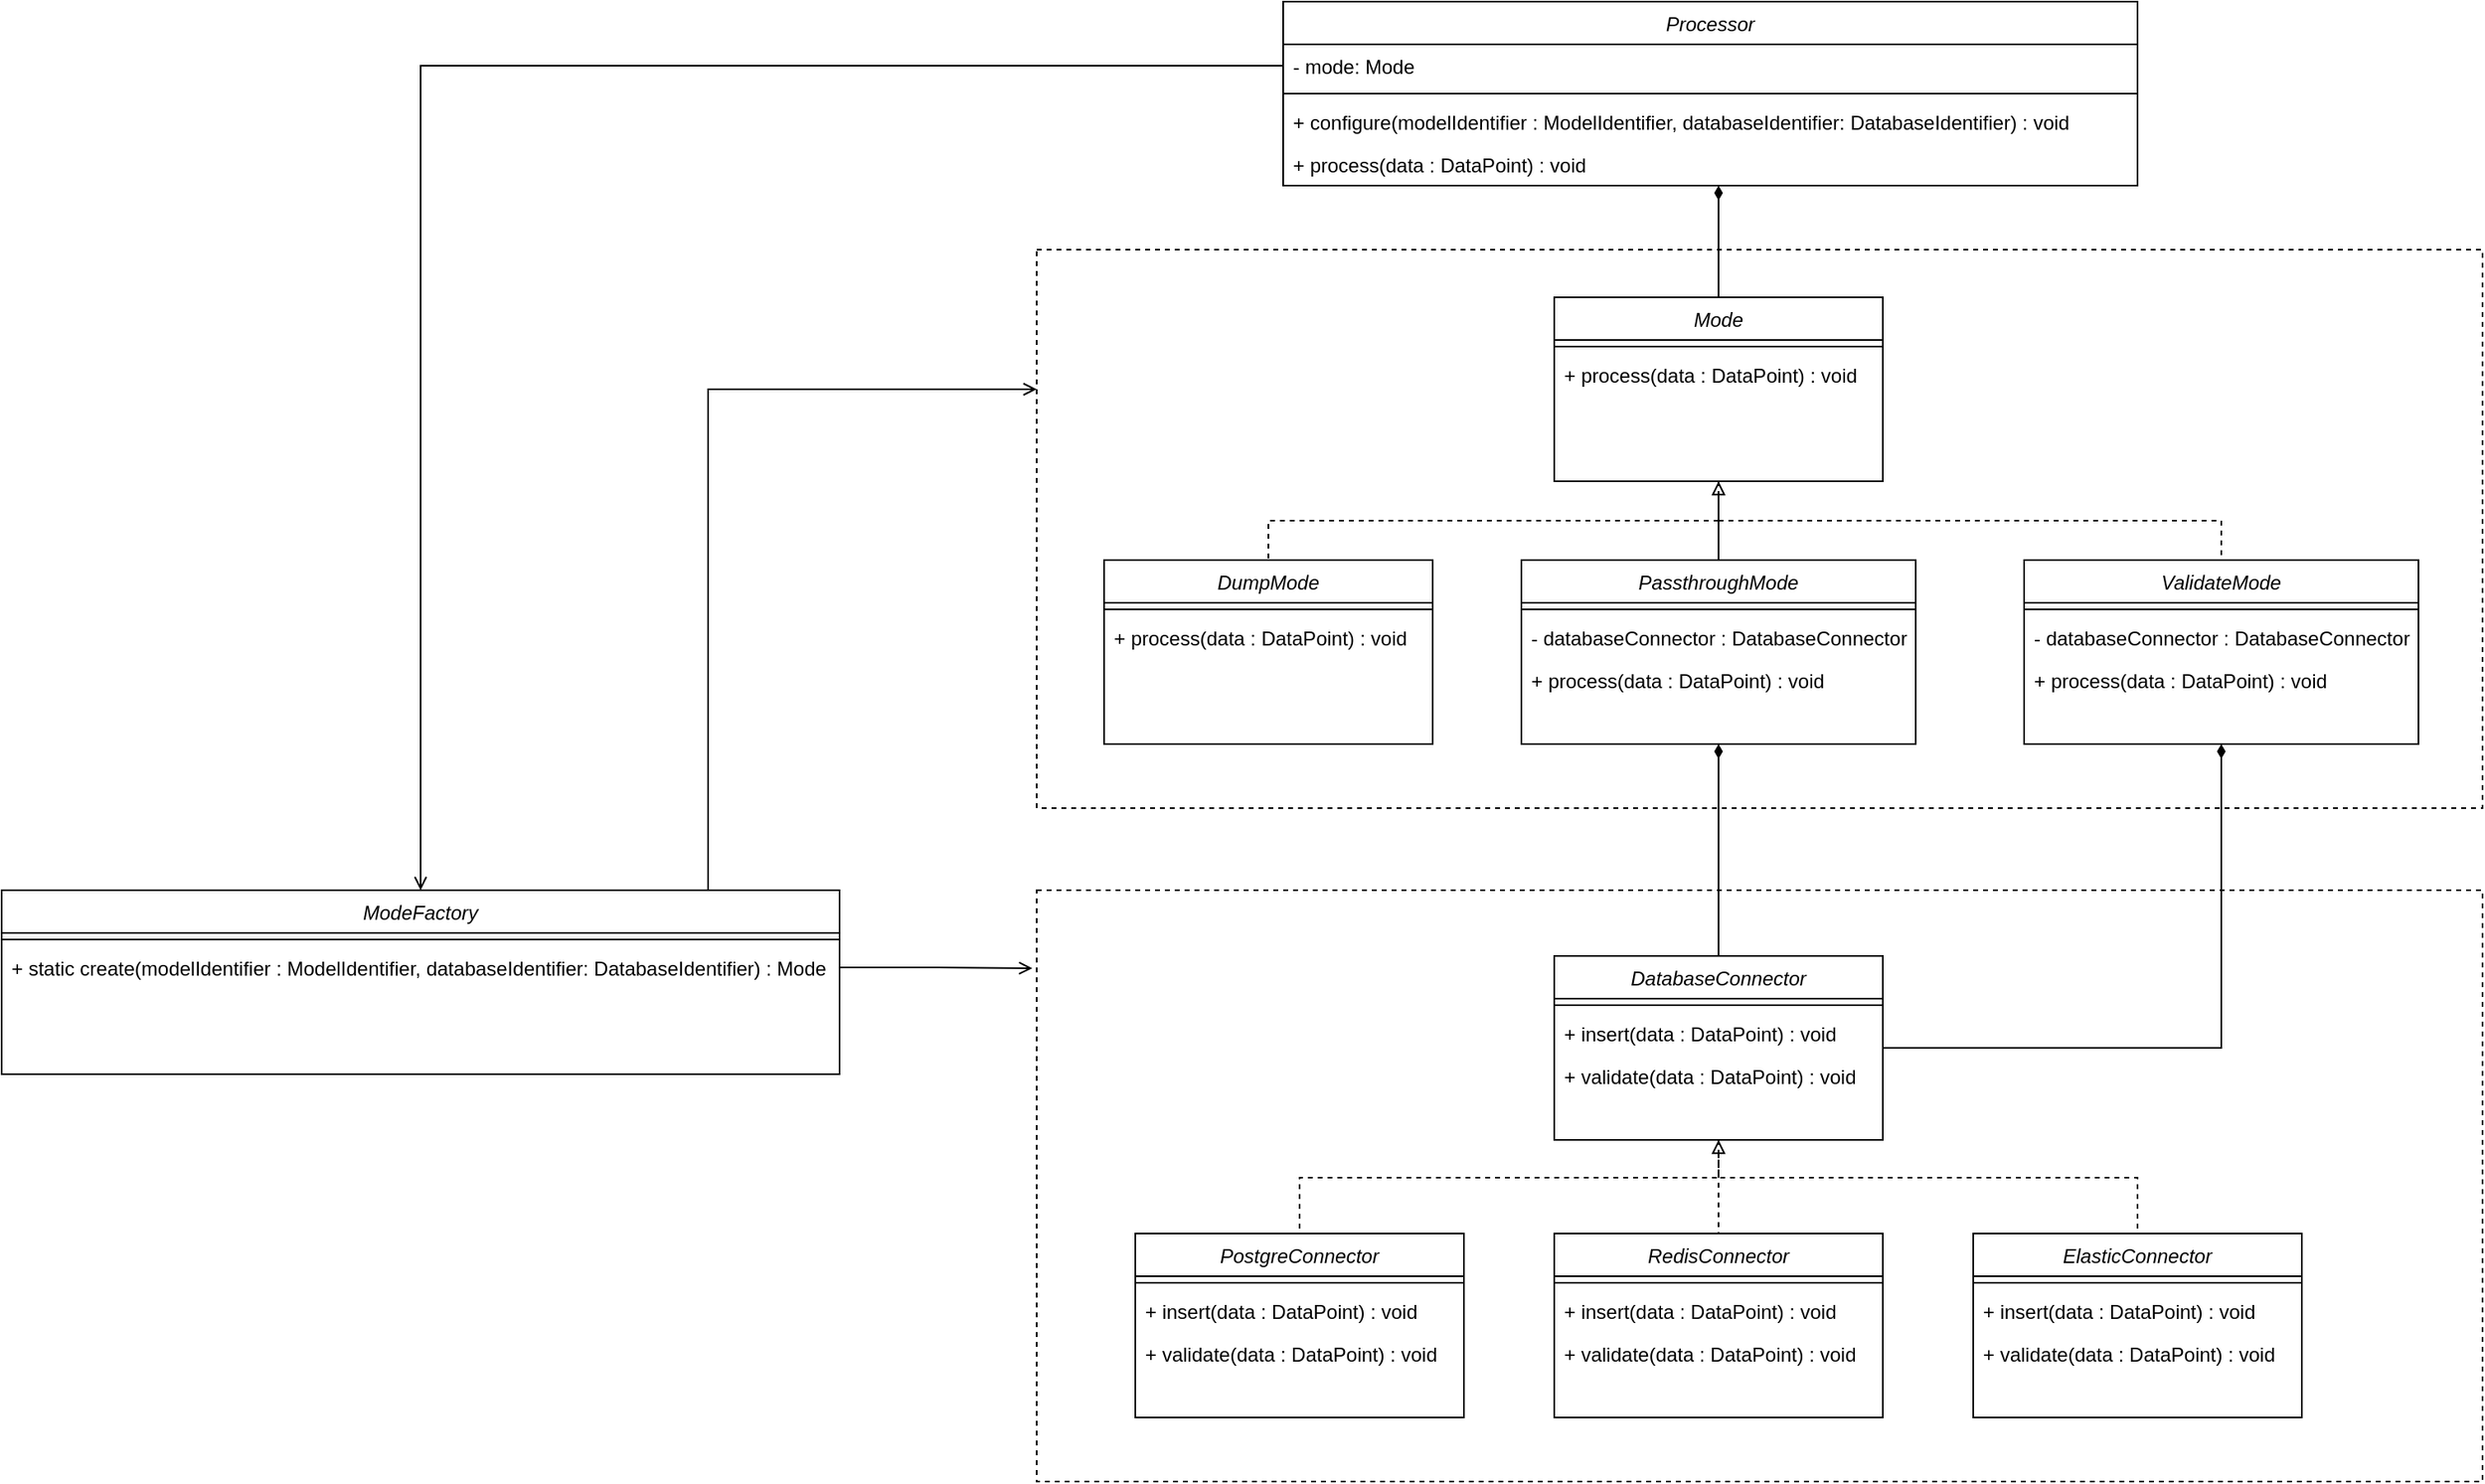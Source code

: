 <mxfile version="24.4.4" type="device">
  <diagram id="C5RBs43oDa-KdzZeNtuy" name="Page-1">
    <mxGraphModel dx="3903" dy="1676" grid="1" gridSize="10" guides="1" tooltips="1" connect="1" arrows="1" fold="1" page="1" pageScale="1" pageWidth="827" pageHeight="1169" math="0" shadow="0">
      <root>
        <mxCell id="WIyWlLk6GJQsqaUBKTNV-0" />
        <mxCell id="WIyWlLk6GJQsqaUBKTNV-1" parent="WIyWlLk6GJQsqaUBKTNV-0" />
        <mxCell id="zkfFHV4jXpPFQw0GAbJ--0" value="Processor" style="swimlane;fontStyle=2;align=center;verticalAlign=top;childLayout=stackLayout;horizontal=1;startSize=26;horizontalStack=0;resizeParent=1;resizeLast=0;collapsible=1;marginBottom=0;rounded=0;shadow=0;strokeWidth=1;" parent="WIyWlLk6GJQsqaUBKTNV-1" vertex="1">
          <mxGeometry x="439" y="110" width="520" height="112" as="geometry">
            <mxRectangle x="230" y="140" width="160" height="26" as="alternateBounds" />
          </mxGeometry>
        </mxCell>
        <mxCell id="zkfFHV4jXpPFQw0GAbJ--1" value="- mode: Mode" style="text;align=left;verticalAlign=top;spacingLeft=4;spacingRight=4;overflow=hidden;rotatable=0;points=[[0,0.5],[1,0.5]];portConstraint=eastwest;" parent="zkfFHV4jXpPFQw0GAbJ--0" vertex="1">
          <mxGeometry y="26" width="520" height="26" as="geometry" />
        </mxCell>
        <mxCell id="zkfFHV4jXpPFQw0GAbJ--4" value="" style="line;html=1;strokeWidth=1;align=left;verticalAlign=middle;spacingTop=-1;spacingLeft=3;spacingRight=3;rotatable=0;labelPosition=right;points=[];portConstraint=eastwest;" parent="zkfFHV4jXpPFQw0GAbJ--0" vertex="1">
          <mxGeometry y="52" width="520" height="8" as="geometry" />
        </mxCell>
        <mxCell id="zkfFHV4jXpPFQw0GAbJ--5" value="+ configure(modelIdentifier : ModelIdentifier, databaseIdentifier: DatabaseIdentifier) : void" style="text;align=left;verticalAlign=top;spacingLeft=4;spacingRight=4;overflow=hidden;rotatable=0;points=[[0,0.5],[1,0.5]];portConstraint=eastwest;" parent="zkfFHV4jXpPFQw0GAbJ--0" vertex="1">
          <mxGeometry y="60" width="520" height="26" as="geometry" />
        </mxCell>
        <mxCell id="YCwrC-N_phqALDcuCg4B-2" value="+ process(data : DataPoint) : void" style="text;align=left;verticalAlign=top;spacingLeft=4;spacingRight=4;overflow=hidden;rotatable=0;points=[[0,0.5],[1,0.5]];portConstraint=eastwest;" parent="zkfFHV4jXpPFQw0GAbJ--0" vertex="1">
          <mxGeometry y="86" width="520" height="26" as="geometry" />
        </mxCell>
        <mxCell id="EOh2uzyRpF59aKmwDqAF-11" style="edgeStyle=orthogonalEdgeStyle;rounded=0;orthogonalLoop=1;jettySize=auto;html=1;entryX=0;entryY=0.25;entryDx=0;entryDy=0;endArrow=open;endFill=0;" edge="1" parent="WIyWlLk6GJQsqaUBKTNV-1" source="YCwrC-N_phqALDcuCg4B-3" target="EOh2uzyRpF59aKmwDqAF-6">
          <mxGeometry relative="1" as="geometry">
            <Array as="points">
              <mxPoint x="89" y="346" />
            </Array>
          </mxGeometry>
        </mxCell>
        <mxCell id="YCwrC-N_phqALDcuCg4B-3" value="ModeFactory" style="swimlane;fontStyle=2;align=center;verticalAlign=top;childLayout=stackLayout;horizontal=1;startSize=26;horizontalStack=0;resizeParent=1;resizeLast=0;collapsible=1;marginBottom=0;rounded=0;shadow=0;strokeWidth=1;" parent="WIyWlLk6GJQsqaUBKTNV-1" vertex="1">
          <mxGeometry x="-341" y="651" width="510" height="112" as="geometry">
            <mxRectangle x="230" y="140" width="160" height="26" as="alternateBounds" />
          </mxGeometry>
        </mxCell>
        <mxCell id="YCwrC-N_phqALDcuCg4B-5" value="" style="line;html=1;strokeWidth=1;align=left;verticalAlign=middle;spacingTop=-1;spacingLeft=3;spacingRight=3;rotatable=0;labelPosition=right;points=[];portConstraint=eastwest;" parent="YCwrC-N_phqALDcuCg4B-3" vertex="1">
          <mxGeometry y="26" width="510" height="8" as="geometry" />
        </mxCell>
        <mxCell id="YCwrC-N_phqALDcuCg4B-6" value="+ static create(modelIdentifier : ModelIdentifier, databaseIdentifier: DatabaseIdentifier) : Mode" style="text;align=left;verticalAlign=top;spacingLeft=4;spacingRight=4;overflow=hidden;rotatable=0;points=[[0,0.5],[1,0.5]];portConstraint=eastwest;" parent="YCwrC-N_phqALDcuCg4B-3" vertex="1">
          <mxGeometry y="34" width="510" height="26" as="geometry" />
        </mxCell>
        <mxCell id="YCwrC-N_phqALDcuCg4B-23" style="edgeStyle=orthogonalEdgeStyle;rounded=0;orthogonalLoop=1;jettySize=auto;html=1;endArrow=diamondThin;endFill=1;" parent="WIyWlLk6GJQsqaUBKTNV-1" source="YCwrC-N_phqALDcuCg4B-9" target="YCwrC-N_phqALDcuCg4B-2" edge="1">
          <mxGeometry relative="1" as="geometry">
            <Array as="points">
              <mxPoint x="704" y="280" />
              <mxPoint x="704" y="280" />
            </Array>
          </mxGeometry>
        </mxCell>
        <mxCell id="YCwrC-N_phqALDcuCg4B-60" style="edgeStyle=orthogonalEdgeStyle;rounded=0;orthogonalLoop=1;jettySize=auto;html=1;endArrow=open;endFill=0;" parent="WIyWlLk6GJQsqaUBKTNV-1" source="zkfFHV4jXpPFQw0GAbJ--1" target="YCwrC-N_phqALDcuCg4B-3" edge="1">
          <mxGeometry relative="1" as="geometry" />
        </mxCell>
        <mxCell id="YCwrC-N_phqALDcuCg4B-99" style="edgeStyle=orthogonalEdgeStyle;rounded=0;orthogonalLoop=1;jettySize=auto;html=1;entryX=0.5;entryY=1;entryDx=0;entryDy=0;endArrow=diamondThin;endFill=1;" parent="WIyWlLk6GJQsqaUBKTNV-1" source="YCwrC-N_phqALDcuCg4B-82" target="YCwrC-N_phqALDcuCg4B-15" edge="1">
          <mxGeometry relative="1" as="geometry" />
        </mxCell>
        <mxCell id="YCwrC-N_phqALDcuCg4B-100" style="edgeStyle=orthogonalEdgeStyle;rounded=0;orthogonalLoop=1;jettySize=auto;html=1;entryX=0.5;entryY=1;entryDx=0;entryDy=0;endArrow=diamondThin;endFill=1;" parent="WIyWlLk6GJQsqaUBKTNV-1" source="YCwrC-N_phqALDcuCg4B-82" target="YCwrC-N_phqALDcuCg4B-19" edge="1">
          <mxGeometry relative="1" as="geometry" />
        </mxCell>
        <mxCell id="YCwrC-N_phqALDcuCg4B-24" style="edgeStyle=orthogonalEdgeStyle;rounded=0;orthogonalLoop=1;jettySize=auto;html=1;exitX=0.5;exitY=1;exitDx=0;exitDy=0;endArrow=none;endFill=0;dashed=1;" parent="WIyWlLk6GJQsqaUBKTNV-1" source="YCwrC-N_phqALDcuCg4B-9" target="YCwrC-N_phqALDcuCg4B-12" edge="1">
          <mxGeometry relative="1" as="geometry" />
        </mxCell>
        <mxCell id="YCwrC-N_phqALDcuCg4B-26" style="edgeStyle=orthogonalEdgeStyle;rounded=0;orthogonalLoop=1;jettySize=auto;html=1;exitX=0.5;exitY=1;exitDx=0;exitDy=0;endArrow=none;endFill=0;dashed=1;" parent="WIyWlLk6GJQsqaUBKTNV-1" source="YCwrC-N_phqALDcuCg4B-9" target="YCwrC-N_phqALDcuCg4B-19" edge="1">
          <mxGeometry relative="1" as="geometry" />
        </mxCell>
        <mxCell id="YCwrC-N_phqALDcuCg4B-9" value="Mode" style="swimlane;fontStyle=2;align=center;verticalAlign=top;childLayout=stackLayout;horizontal=1;startSize=26;horizontalStack=0;resizeParent=1;resizeLast=0;collapsible=1;marginBottom=0;rounded=0;shadow=0;strokeWidth=1;" parent="WIyWlLk6GJQsqaUBKTNV-1" vertex="1">
          <mxGeometry x="604" y="290" width="200" height="112" as="geometry">
            <mxRectangle x="230" y="140" width="160" height="26" as="alternateBounds" />
          </mxGeometry>
        </mxCell>
        <mxCell id="YCwrC-N_phqALDcuCg4B-10" value="" style="line;html=1;strokeWidth=1;align=left;verticalAlign=middle;spacingTop=-1;spacingLeft=3;spacingRight=3;rotatable=0;labelPosition=right;points=[];portConstraint=eastwest;" parent="YCwrC-N_phqALDcuCg4B-9" vertex="1">
          <mxGeometry y="26" width="200" height="8" as="geometry" />
        </mxCell>
        <mxCell id="YCwrC-N_phqALDcuCg4B-11" value="+ process(data : DataPoint) : void" style="text;align=left;verticalAlign=top;spacingLeft=4;spacingRight=4;overflow=hidden;rotatable=0;points=[[0,0.5],[1,0.5]];portConstraint=eastwest;" parent="YCwrC-N_phqALDcuCg4B-9" vertex="1">
          <mxGeometry y="34" width="200" height="26" as="geometry" />
        </mxCell>
        <mxCell id="YCwrC-N_phqALDcuCg4B-12" value="DumpMode" style="swimlane;fontStyle=2;align=center;verticalAlign=top;childLayout=stackLayout;horizontal=1;startSize=26;horizontalStack=0;resizeParent=1;resizeLast=0;collapsible=1;marginBottom=0;rounded=0;shadow=0;strokeWidth=1;" parent="WIyWlLk6GJQsqaUBKTNV-1" vertex="1">
          <mxGeometry x="330" y="450" width="200" height="112" as="geometry">
            <mxRectangle x="230" y="140" width="160" height="26" as="alternateBounds" />
          </mxGeometry>
        </mxCell>
        <mxCell id="YCwrC-N_phqALDcuCg4B-13" value="" style="line;html=1;strokeWidth=1;align=left;verticalAlign=middle;spacingTop=-1;spacingLeft=3;spacingRight=3;rotatable=0;labelPosition=right;points=[];portConstraint=eastwest;" parent="YCwrC-N_phqALDcuCg4B-12" vertex="1">
          <mxGeometry y="26" width="200" height="8" as="geometry" />
        </mxCell>
        <mxCell id="YCwrC-N_phqALDcuCg4B-14" value="+ process(data : DataPoint) : void" style="text;align=left;verticalAlign=top;spacingLeft=4;spacingRight=4;overflow=hidden;rotatable=0;points=[[0,0.5],[1,0.5]];portConstraint=eastwest;" parent="YCwrC-N_phqALDcuCg4B-12" vertex="1">
          <mxGeometry y="34" width="200" height="26" as="geometry" />
        </mxCell>
        <mxCell id="YCwrC-N_phqALDcuCg4B-15" value="PassthroughMode" style="swimlane;fontStyle=2;align=center;verticalAlign=top;childLayout=stackLayout;horizontal=1;startSize=26;horizontalStack=0;resizeParent=1;resizeLast=0;collapsible=1;marginBottom=0;rounded=0;shadow=0;strokeWidth=1;" parent="WIyWlLk6GJQsqaUBKTNV-1" vertex="1">
          <mxGeometry x="584" y="450" width="240" height="112" as="geometry">
            <mxRectangle x="230" y="140" width="160" height="26" as="alternateBounds" />
          </mxGeometry>
        </mxCell>
        <mxCell id="YCwrC-N_phqALDcuCg4B-16" value="" style="line;html=1;strokeWidth=1;align=left;verticalAlign=middle;spacingTop=-1;spacingLeft=3;spacingRight=3;rotatable=0;labelPosition=right;points=[];portConstraint=eastwest;" parent="YCwrC-N_phqALDcuCg4B-15" vertex="1">
          <mxGeometry y="26" width="240" height="8" as="geometry" />
        </mxCell>
        <mxCell id="YCwrC-N_phqALDcuCg4B-17" value="- databaseConnector : DatabaseConnector" style="text;align=left;verticalAlign=top;spacingLeft=4;spacingRight=4;overflow=hidden;rotatable=0;points=[[0,0.5],[1,0.5]];portConstraint=eastwest;" parent="YCwrC-N_phqALDcuCg4B-15" vertex="1">
          <mxGeometry y="34" width="240" height="26" as="geometry" />
        </mxCell>
        <mxCell id="YCwrC-N_phqALDcuCg4B-18" value="+ process(data : DataPoint) : void" style="text;align=left;verticalAlign=top;spacingLeft=4;spacingRight=4;overflow=hidden;rotatable=0;points=[[0,0.5],[1,0.5]];portConstraint=eastwest;" parent="YCwrC-N_phqALDcuCg4B-15" vertex="1">
          <mxGeometry y="60" width="240" height="26" as="geometry" />
        </mxCell>
        <mxCell id="YCwrC-N_phqALDcuCg4B-19" value="ValidateMode" style="swimlane;fontStyle=2;align=center;verticalAlign=top;childLayout=stackLayout;horizontal=1;startSize=26;horizontalStack=0;resizeParent=1;resizeLast=0;collapsible=1;marginBottom=0;rounded=0;shadow=0;strokeWidth=1;" parent="WIyWlLk6GJQsqaUBKTNV-1" vertex="1">
          <mxGeometry x="890" y="450" width="240" height="112" as="geometry">
            <mxRectangle x="230" y="140" width="160" height="26" as="alternateBounds" />
          </mxGeometry>
        </mxCell>
        <mxCell id="YCwrC-N_phqALDcuCg4B-20" value="" style="line;html=1;strokeWidth=1;align=left;verticalAlign=middle;spacingTop=-1;spacingLeft=3;spacingRight=3;rotatable=0;labelPosition=right;points=[];portConstraint=eastwest;" parent="YCwrC-N_phqALDcuCg4B-19" vertex="1">
          <mxGeometry y="26" width="240" height="8" as="geometry" />
        </mxCell>
        <mxCell id="YCwrC-N_phqALDcuCg4B-21" value="- databaseConnector : DatabaseConnector" style="text;align=left;verticalAlign=top;spacingLeft=4;spacingRight=4;overflow=hidden;rotatable=0;points=[[0,0.5],[1,0.5]];portConstraint=eastwest;" parent="YCwrC-N_phqALDcuCg4B-19" vertex="1">
          <mxGeometry y="34" width="240" height="26" as="geometry" />
        </mxCell>
        <mxCell id="YCwrC-N_phqALDcuCg4B-22" value="+ process(data : DataPoint) : void" style="text;align=left;verticalAlign=top;spacingLeft=4;spacingRight=4;overflow=hidden;rotatable=0;points=[[0,0.5],[1,0.5]];portConstraint=eastwest;" parent="YCwrC-N_phqALDcuCg4B-19" vertex="1">
          <mxGeometry y="60" width="240" height="26" as="geometry" />
        </mxCell>
        <mxCell id="YCwrC-N_phqALDcuCg4B-25" style="edgeStyle=orthogonalEdgeStyle;rounded=0;orthogonalLoop=1;jettySize=auto;html=1;entryX=0.5;entryY=0;entryDx=0;entryDy=0;startArrow=block;startFill=0;endArrow=none;endFill=0;" parent="WIyWlLk6GJQsqaUBKTNV-1" source="YCwrC-N_phqALDcuCg4B-9" target="YCwrC-N_phqALDcuCg4B-15" edge="1">
          <mxGeometry relative="1" as="geometry" />
        </mxCell>
        <mxCell id="EOh2uzyRpF59aKmwDqAF-6" value="" style="rounded=0;whiteSpace=wrap;html=1;fillColor=none;dashed=1;" vertex="1" parent="WIyWlLk6GJQsqaUBKTNV-1">
          <mxGeometry x="289" y="261" width="880" height="340" as="geometry" />
        </mxCell>
        <mxCell id="EOh2uzyRpF59aKmwDqAF-8" value="" style="group" vertex="1" connectable="0" parent="WIyWlLk6GJQsqaUBKTNV-1">
          <mxGeometry x="349" y="691" width="820" height="320" as="geometry" />
        </mxCell>
        <mxCell id="YCwrC-N_phqALDcuCg4B-80" style="edgeStyle=orthogonalEdgeStyle;rounded=0;orthogonalLoop=1;jettySize=auto;html=1;exitX=0.5;exitY=1;exitDx=0;exitDy=0;endArrow=none;endFill=0;dashed=1;" parent="EOh2uzyRpF59aKmwDqAF-8" source="YCwrC-N_phqALDcuCg4B-82" target="YCwrC-N_phqALDcuCg4B-95" edge="1">
          <mxGeometry relative="1" as="geometry">
            <mxPoint x="89.043" y="159" as="targetPoint" />
            <Array as="points">
              <mxPoint x="355" y="135" />
              <mxPoint x="100" y="135" />
            </Array>
          </mxGeometry>
        </mxCell>
        <mxCell id="YCwrC-N_phqALDcuCg4B-101" style="edgeStyle=orthogonalEdgeStyle;rounded=0;orthogonalLoop=1;jettySize=auto;html=1;dashed=1;endArrow=none;endFill=0;" parent="EOh2uzyRpF59aKmwDqAF-8" source="YCwrC-N_phqALDcuCg4B-82" target="YCwrC-N_phqALDcuCg4B-87" edge="1">
          <mxGeometry relative="1" as="geometry">
            <Array as="points">
              <mxPoint x="355" y="135" />
              <mxPoint x="610" y="135" />
            </Array>
          </mxGeometry>
        </mxCell>
        <mxCell id="YCwrC-N_phqALDcuCg4B-82" value="DatabaseConnector" style="swimlane;fontStyle=2;align=center;verticalAlign=top;childLayout=stackLayout;horizontal=1;startSize=26;horizontalStack=0;resizeParent=1;resizeLast=0;collapsible=1;marginBottom=0;rounded=0;shadow=0;strokeWidth=1;" parent="EOh2uzyRpF59aKmwDqAF-8" vertex="1">
          <mxGeometry x="255" width="200" height="112" as="geometry">
            <mxRectangle x="230" y="140" width="160" height="26" as="alternateBounds" />
          </mxGeometry>
        </mxCell>
        <mxCell id="YCwrC-N_phqALDcuCg4B-83" value="" style="line;html=1;strokeWidth=1;align=left;verticalAlign=middle;spacingTop=-1;spacingLeft=3;spacingRight=3;rotatable=0;labelPosition=right;points=[];portConstraint=eastwest;" parent="YCwrC-N_phqALDcuCg4B-82" vertex="1">
          <mxGeometry y="26" width="200" height="8" as="geometry" />
        </mxCell>
        <mxCell id="YCwrC-N_phqALDcuCg4B-84" value="+ insert(data : DataPoint) : void" style="text;align=left;verticalAlign=top;spacingLeft=4;spacingRight=4;overflow=hidden;rotatable=0;points=[[0,0.5],[1,0.5]];portConstraint=eastwest;" parent="YCwrC-N_phqALDcuCg4B-82" vertex="1">
          <mxGeometry y="34" width="200" height="26" as="geometry" />
        </mxCell>
        <mxCell id="YCwrC-N_phqALDcuCg4B-85" value="+ validate(data : DataPoint) : void" style="text;align=left;verticalAlign=top;spacingLeft=4;spacingRight=4;overflow=hidden;rotatable=0;points=[[0,0.5],[1,0.5]];portConstraint=eastwest;" parent="YCwrC-N_phqALDcuCg4B-82" vertex="1">
          <mxGeometry y="60" width="200" height="26" as="geometry" />
        </mxCell>
        <mxCell id="YCwrC-N_phqALDcuCg4B-86" style="edgeStyle=orthogonalEdgeStyle;rounded=0;orthogonalLoop=1;jettySize=auto;html=1;entryX=0.5;entryY=0;entryDx=0;entryDy=0;startArrow=block;startFill=0;endArrow=none;endFill=0;dashed=1;" parent="EOh2uzyRpF59aKmwDqAF-8" source="YCwrC-N_phqALDcuCg4B-82" target="YCwrC-N_phqALDcuCg4B-91" edge="1">
          <mxGeometry relative="1" as="geometry">
            <mxPoint x="363" y="159" as="targetPoint" />
          </mxGeometry>
        </mxCell>
        <mxCell id="YCwrC-N_phqALDcuCg4B-87" value="ElasticConnector" style="swimlane;fontStyle=2;align=center;verticalAlign=top;childLayout=stackLayout;horizontal=1;startSize=26;horizontalStack=0;resizeParent=1;resizeLast=0;collapsible=1;marginBottom=0;rounded=0;shadow=0;strokeWidth=1;" parent="EOh2uzyRpF59aKmwDqAF-8" vertex="1">
          <mxGeometry x="510" y="169" width="200" height="112" as="geometry">
            <mxRectangle x="230" y="140" width="160" height="26" as="alternateBounds" />
          </mxGeometry>
        </mxCell>
        <mxCell id="YCwrC-N_phqALDcuCg4B-88" value="" style="line;html=1;strokeWidth=1;align=left;verticalAlign=middle;spacingTop=-1;spacingLeft=3;spacingRight=3;rotatable=0;labelPosition=right;points=[];portConstraint=eastwest;" parent="YCwrC-N_phqALDcuCg4B-87" vertex="1">
          <mxGeometry y="26" width="200" height="8" as="geometry" />
        </mxCell>
        <mxCell id="YCwrC-N_phqALDcuCg4B-89" value="+ insert(data : DataPoint) : void" style="text;align=left;verticalAlign=top;spacingLeft=4;spacingRight=4;overflow=hidden;rotatable=0;points=[[0,0.5],[1,0.5]];portConstraint=eastwest;" parent="YCwrC-N_phqALDcuCg4B-87" vertex="1">
          <mxGeometry y="34" width="200" height="26" as="geometry" />
        </mxCell>
        <mxCell id="YCwrC-N_phqALDcuCg4B-90" value="+ validate(data : DataPoint) : void" style="text;align=left;verticalAlign=top;spacingLeft=4;spacingRight=4;overflow=hidden;rotatable=0;points=[[0,0.5],[1,0.5]];portConstraint=eastwest;" parent="YCwrC-N_phqALDcuCg4B-87" vertex="1">
          <mxGeometry y="60" width="200" height="26" as="geometry" />
        </mxCell>
        <mxCell id="YCwrC-N_phqALDcuCg4B-91" value="RedisConnector" style="swimlane;fontStyle=2;align=center;verticalAlign=top;childLayout=stackLayout;horizontal=1;startSize=26;horizontalStack=0;resizeParent=1;resizeLast=0;collapsible=1;marginBottom=0;rounded=0;shadow=0;strokeWidth=1;" parent="EOh2uzyRpF59aKmwDqAF-8" vertex="1">
          <mxGeometry x="255" y="169" width="200" height="112" as="geometry">
            <mxRectangle x="230" y="140" width="160" height="26" as="alternateBounds" />
          </mxGeometry>
        </mxCell>
        <mxCell id="YCwrC-N_phqALDcuCg4B-92" value="" style="line;html=1;strokeWidth=1;align=left;verticalAlign=middle;spacingTop=-1;spacingLeft=3;spacingRight=3;rotatable=0;labelPosition=right;points=[];portConstraint=eastwest;" parent="YCwrC-N_phqALDcuCg4B-91" vertex="1">
          <mxGeometry y="26" width="200" height="8" as="geometry" />
        </mxCell>
        <mxCell id="YCwrC-N_phqALDcuCg4B-93" value="+ insert(data : DataPoint) : void" style="text;align=left;verticalAlign=top;spacingLeft=4;spacingRight=4;overflow=hidden;rotatable=0;points=[[0,0.5],[1,0.5]];portConstraint=eastwest;" parent="YCwrC-N_phqALDcuCg4B-91" vertex="1">
          <mxGeometry y="34" width="200" height="26" as="geometry" />
        </mxCell>
        <mxCell id="YCwrC-N_phqALDcuCg4B-94" value="+ validate(data : DataPoint) : void" style="text;align=left;verticalAlign=top;spacingLeft=4;spacingRight=4;overflow=hidden;rotatable=0;points=[[0,0.5],[1,0.5]];portConstraint=eastwest;" parent="YCwrC-N_phqALDcuCg4B-91" vertex="1">
          <mxGeometry y="60" width="200" height="26" as="geometry" />
        </mxCell>
        <mxCell id="YCwrC-N_phqALDcuCg4B-95" value="PostgreConnector" style="swimlane;fontStyle=2;align=center;verticalAlign=top;childLayout=stackLayout;horizontal=1;startSize=26;horizontalStack=0;resizeParent=1;resizeLast=0;collapsible=1;marginBottom=0;rounded=0;shadow=0;strokeWidth=1;" parent="EOh2uzyRpF59aKmwDqAF-8" vertex="1">
          <mxGeometry y="169" width="200" height="112" as="geometry">
            <mxRectangle x="230" y="140" width="160" height="26" as="alternateBounds" />
          </mxGeometry>
        </mxCell>
        <mxCell id="YCwrC-N_phqALDcuCg4B-96" value="" style="line;html=1;strokeWidth=1;align=left;verticalAlign=middle;spacingTop=-1;spacingLeft=3;spacingRight=3;rotatable=0;labelPosition=right;points=[];portConstraint=eastwest;" parent="YCwrC-N_phqALDcuCg4B-95" vertex="1">
          <mxGeometry y="26" width="200" height="8" as="geometry" />
        </mxCell>
        <mxCell id="YCwrC-N_phqALDcuCg4B-97" value="+ insert(data : DataPoint) : void" style="text;align=left;verticalAlign=top;spacingLeft=4;spacingRight=4;overflow=hidden;rotatable=0;points=[[0,0.5],[1,0.5]];portConstraint=eastwest;" parent="YCwrC-N_phqALDcuCg4B-95" vertex="1">
          <mxGeometry y="34" width="200" height="26" as="geometry" />
        </mxCell>
        <mxCell id="YCwrC-N_phqALDcuCg4B-98" value="+ validate(data : DataPoint) : void" style="text;align=left;verticalAlign=top;spacingLeft=4;spacingRight=4;overflow=hidden;rotatable=0;points=[[0,0.5],[1,0.5]];portConstraint=eastwest;" parent="YCwrC-N_phqALDcuCg4B-95" vertex="1">
          <mxGeometry y="60" width="200" height="26" as="geometry" />
        </mxCell>
        <mxCell id="EOh2uzyRpF59aKmwDqAF-7" value="" style="rounded=0;whiteSpace=wrap;html=1;fillColor=none;dashed=1;" vertex="1" parent="EOh2uzyRpF59aKmwDqAF-8">
          <mxGeometry x="-60" y="-40" width="880" height="360" as="geometry" />
        </mxCell>
        <mxCell id="EOh2uzyRpF59aKmwDqAF-10" style="edgeStyle=orthogonalEdgeStyle;rounded=0;orthogonalLoop=1;jettySize=auto;html=1;entryX=-0.003;entryY=0.132;entryDx=0;entryDy=0;entryPerimeter=0;endArrow=open;endFill=0;" edge="1" parent="WIyWlLk6GJQsqaUBKTNV-1" source="YCwrC-N_phqALDcuCg4B-6" target="EOh2uzyRpF59aKmwDqAF-7">
          <mxGeometry relative="1" as="geometry" />
        </mxCell>
      </root>
    </mxGraphModel>
  </diagram>
</mxfile>
